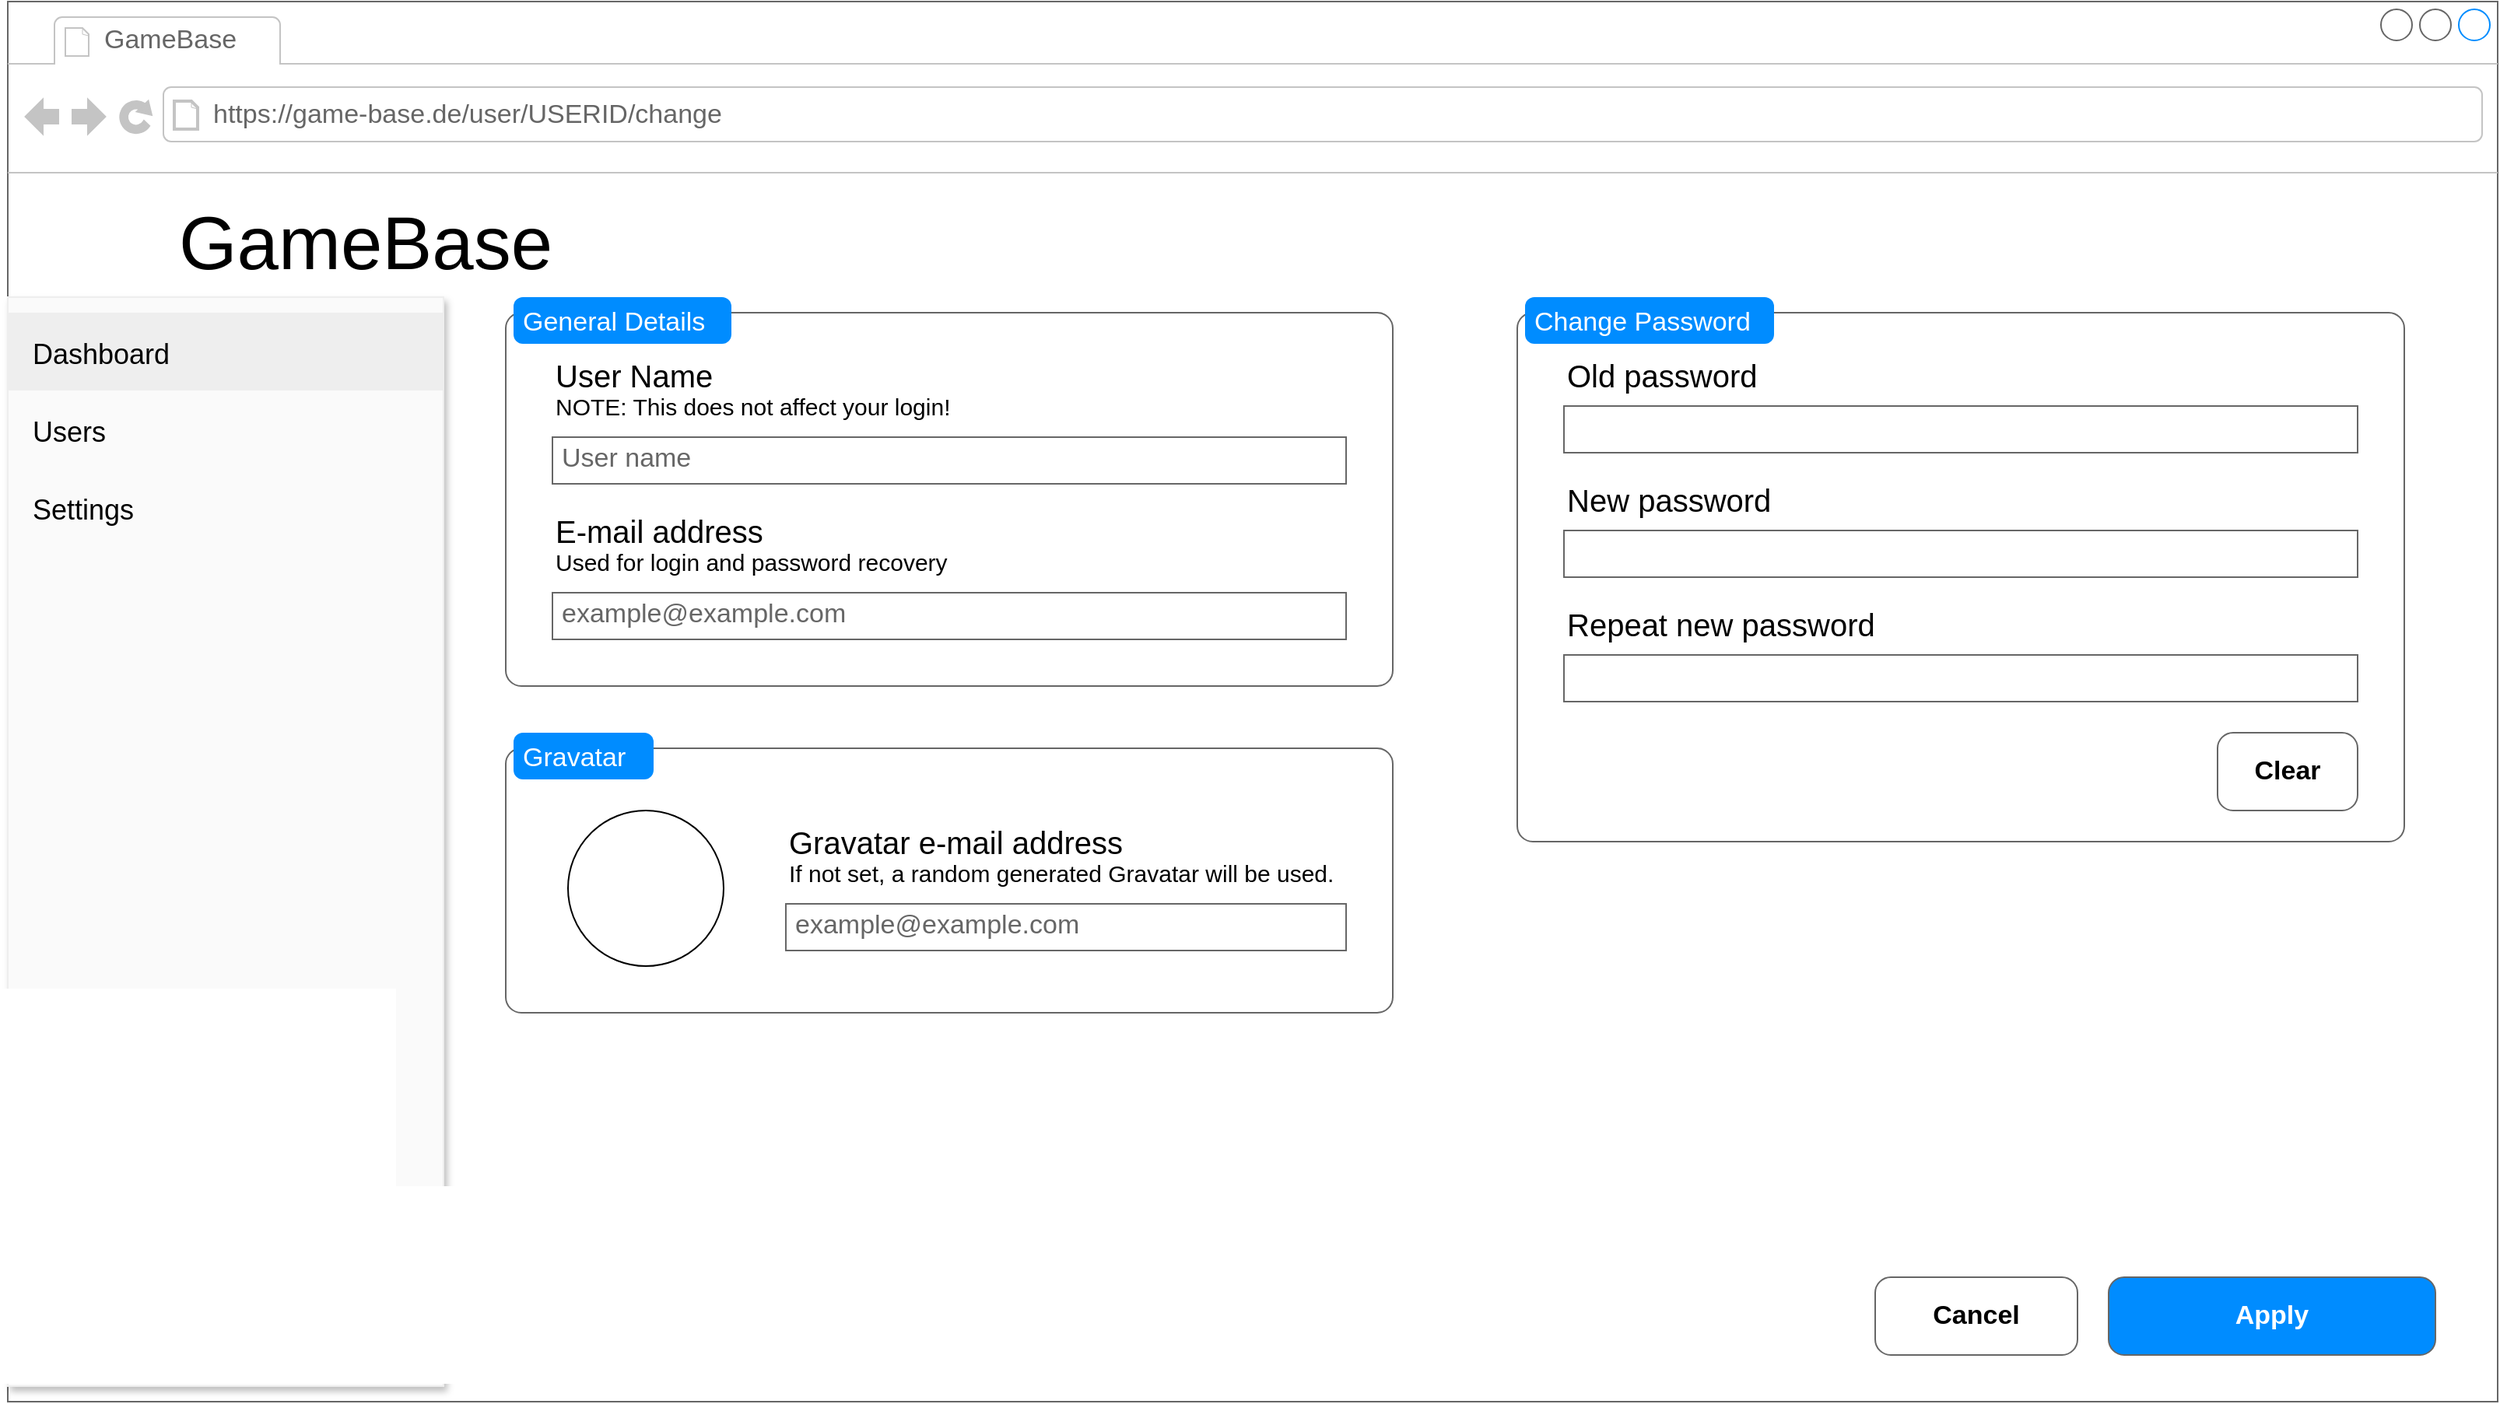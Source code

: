 <mxfile version="13.2.4" type="device"><diagram id="P2nICeyB83D_o3MBM88u" name="Page-1"><mxGraphModel dx="1678" dy="918" grid="1" gridSize="10" guides="1" tooltips="1" connect="1" arrows="1" fold="1" page="1" pageScale="1" pageWidth="1600" pageHeight="900" math="0" shadow="0"><root><mxCell id="0"/><mxCell id="1" parent="0"/><mxCell id="S4quQOPPdDlZg4Q4hK5h-4" value="" style="strokeWidth=1;shadow=0;dashed=0;align=center;html=1;shape=mxgraph.mockup.containers.browserWindow;rSize=0;strokeColor=#666666;strokeColor2=#008cff;strokeColor3=#c4c4c4;mainText=,;recursiveResize=0;fontSize=16;" parent="1" vertex="1"><mxGeometry width="1600" height="900" as="geometry"/></mxCell><mxCell id="S4quQOPPdDlZg4Q4hK5h-5" value="&lt;div&gt;GameBase&lt;/div&gt;" style="strokeWidth=1;shadow=0;dashed=0;align=center;html=1;shape=mxgraph.mockup.containers.anchor;fontSize=17;fontColor=#666666;align=left;" parent="S4quQOPPdDlZg4Q4hK5h-4" vertex="1"><mxGeometry x="60" y="12" width="220" height="26" as="geometry"/></mxCell><mxCell id="S4quQOPPdDlZg4Q4hK5h-6" value="https://game-base.de/user/USERID/change" style="strokeWidth=1;shadow=0;dashed=0;align=center;html=1;shape=mxgraph.mockup.containers.anchor;rSize=0;fontSize=17;fontColor=#666666;align=left;" parent="S4quQOPPdDlZg4Q4hK5h-4" vertex="1"><mxGeometry x="130" y="60" width="250" height="26" as="geometry"/></mxCell><mxCell id="S4quQOPPdDlZg4Q4hK5h-7" value="" style="shape=image;html=1;verticalAlign=top;verticalLabelPosition=bottom;labelBackgroundColor=#ffffff;imageAspect=0;aspect=fixed;image=https://cdn1.iconfinder.com/data/icons/material-core/18/menu-128.png" parent="S4quQOPPdDlZg4Q4hK5h-4" vertex="1"><mxGeometry x="30" y="130" width="50" height="50" as="geometry"/></mxCell><mxCell id="S4quQOPPdDlZg4Q4hK5h-8" value="GameBase" style="text;html=1;strokeColor=none;fillColor=none;align=center;verticalAlign=middle;whiteSpace=wrap;rounded=0;fontSize=48;" parent="S4quQOPPdDlZg4Q4hK5h-4" vertex="1"><mxGeometry x="210" y="145" width="40" height="20" as="geometry"/></mxCell><mxCell id="S4quQOPPdDlZg4Q4hK5h-14" value="" style="shape=rect;fillColor=#FAFAFA;strokeColor=#eeeeee;shadow=1;fontSize=52;" parent="S4quQOPPdDlZg4Q4hK5h-4" vertex="1"><mxGeometry y="190" width="280" height="700" as="geometry"/></mxCell><mxCell id="S4quQOPPdDlZg4Q4hK5h-15" value="Dashboard" style="text;fontSize=18;fontColor=#000000;align=left;spacing=16;fillColor=#eeeeee;verticalAlign=middle;resizeWidth=1;" parent="S4quQOPPdDlZg4Q4hK5h-14" vertex="1"><mxGeometry width="280" height="50" relative="1" as="geometry"><mxPoint y="10" as="offset"/></mxGeometry></mxCell><mxCell id="S4quQOPPdDlZg4Q4hK5h-16" value="Users" style="text;fontSize=18;fontColor=#000000;align=left;spacing=16;verticalAlign=middle;resizeWidth=1;" parent="S4quQOPPdDlZg4Q4hK5h-14" vertex="1"><mxGeometry width="280" height="50" relative="1" as="geometry"><mxPoint y="60" as="offset"/></mxGeometry></mxCell><mxCell id="S4quQOPPdDlZg4Q4hK5h-17" value="Settings" style="text;fontSize=18;fontColor=#000000;align=left;spacing=16;verticalAlign=middle;resizeWidth=1;" parent="S4quQOPPdDlZg4Q4hK5h-14" vertex="1"><mxGeometry width="280" height="50" relative="1" as="geometry"><mxPoint y="110" as="offset"/></mxGeometry></mxCell><mxCell id="S4quQOPPdDlZg4Q4hK5h-18" value="" style="shape=mxgraph.mockup.containers.marginRect;rectMarginTop=10;strokeColor=#666666;strokeWidth=1;dashed=0;rounded=1;arcSize=5;recursiveResize=0;fontSize=18;verticalAlign=top;" parent="S4quQOPPdDlZg4Q4hK5h-4" vertex="1"><mxGeometry x="320" y="190" width="570" height="250" as="geometry"/></mxCell><mxCell id="S4quQOPPdDlZg4Q4hK5h-19" value="General Details" style="shape=rect;strokeColor=none;fillColor=#008cff;strokeWidth=1;dashed=0;rounded=1;arcSize=20;fontColor=#ffffff;fontSize=17;spacing=2;spacingTop=-2;align=left;autosize=1;spacingLeft=4;resizeWidth=0;resizeHeight=0;perimeter=none;" parent="S4quQOPPdDlZg4Q4hK5h-18" vertex="1"><mxGeometry x="5" width="140" height="30" as="geometry"/></mxCell><mxCell id="S4quQOPPdDlZg4Q4hK5h-20" value="User name" style="strokeWidth=1;shadow=0;dashed=0;align=center;html=1;shape=mxgraph.mockup.text.textBox;fontColor=#666666;align=left;fontSize=17;spacingLeft=4;spacingTop=-3;strokeColor=#666666;mainText=" parent="S4quQOPPdDlZg4Q4hK5h-18" vertex="1"><mxGeometry x="30" y="90" width="510" height="30" as="geometry"/></mxCell><mxCell id="S4quQOPPdDlZg4Q4hK5h-21" value="&lt;div&gt;User Name&lt;/div&gt;" style="text;html=1;strokeColor=none;fillColor=none;align=left;verticalAlign=middle;whiteSpace=wrap;rounded=0;fontSize=20;" parent="S4quQOPPdDlZg4Q4hK5h-18" vertex="1"><mxGeometry x="30" y="40" width="130" height="20" as="geometry"/></mxCell><mxCell id="S4quQOPPdDlZg4Q4hK5h-22" value="NOTE: This does not affect your login!" style="text;html=1;strokeColor=none;fillColor=none;align=left;verticalAlign=middle;whiteSpace=wrap;rounded=0;fontSize=15;" parent="S4quQOPPdDlZg4Q4hK5h-18" vertex="1"><mxGeometry x="30" y="60" width="530" height="20" as="geometry"/></mxCell><mxCell id="S4quQOPPdDlZg4Q4hK5h-23" value="E-mail address" style="text;html=1;strokeColor=none;fillColor=none;align=left;verticalAlign=middle;whiteSpace=wrap;rounded=0;fontSize=20;" parent="S4quQOPPdDlZg4Q4hK5h-18" vertex="1"><mxGeometry x="30" y="140" width="200" height="20" as="geometry"/></mxCell><mxCell id="S4quQOPPdDlZg4Q4hK5h-24" value="Used for login and password recovery" style="text;html=1;strokeColor=none;fillColor=none;align=left;verticalAlign=middle;whiteSpace=wrap;rounded=0;fontSize=15;" parent="S4quQOPPdDlZg4Q4hK5h-18" vertex="1"><mxGeometry x="30" y="160" width="530" height="20" as="geometry"/></mxCell><mxCell id="dIKEwXXNGxkSG6s1EXAt-9" value="example@example.com" style="strokeWidth=1;shadow=0;dashed=0;align=center;html=1;shape=mxgraph.mockup.text.textBox;fontColor=#666666;align=left;fontSize=17;spacingLeft=4;spacingTop=-3;strokeColor=#666666;mainText=" vertex="1" parent="S4quQOPPdDlZg4Q4hK5h-18"><mxGeometry x="30" y="190" width="510" height="30" as="geometry"/></mxCell><mxCell id="S4quQOPPdDlZg4Q4hK5h-55" value="Apply" style="strokeWidth=1;shadow=0;dashed=0;align=center;html=1;shape=mxgraph.mockup.buttons.button;strokeColor=#666666;fontColor=#ffffff;mainText=;buttonStyle=round;fontSize=17;fontStyle=1;fillColor=#008cff;whiteSpace=wrap;" parent="S4quQOPPdDlZg4Q4hK5h-4" vertex="1"><mxGeometry x="1350" y="820" width="210" height="50" as="geometry"/></mxCell><mxCell id="S4quQOPPdDlZg4Q4hK5h-56" value="Cancel" style="strokeWidth=1;shadow=0;dashed=0;align=center;html=1;shape=mxgraph.mockup.buttons.button;strokeColor=#666666;fontColor=#000000;mainText=;buttonStyle=round;fontSize=17;fontStyle=1;fillColor=none;whiteSpace=wrap;" parent="S4quQOPPdDlZg4Q4hK5h-4" vertex="1"><mxGeometry x="1200" y="820" width="130" height="50" as="geometry"/></mxCell><mxCell id="dIKEwXXNGxkSG6s1EXAt-1" value="" style="shape=mxgraph.mockup.containers.marginRect;rectMarginTop=10;strokeColor=#666666;strokeWidth=1;dashed=0;rounded=1;arcSize=5;recursiveResize=0;fontSize=18;verticalAlign=top;" vertex="1" parent="S4quQOPPdDlZg4Q4hK5h-4"><mxGeometry x="970" y="190" width="570" height="350" as="geometry"/></mxCell><mxCell id="dIKEwXXNGxkSG6s1EXAt-2" value="Change Password" style="shape=rect;strokeColor=none;fillColor=#008cff;strokeWidth=1;dashed=0;rounded=1;arcSize=20;fontColor=#ffffff;fontSize=17;spacing=2;spacingTop=-2;align=left;autosize=1;spacingLeft=4;resizeWidth=0;resizeHeight=0;perimeter=none;" vertex="1" parent="dIKEwXXNGxkSG6s1EXAt-1"><mxGeometry x="5" width="160" height="30" as="geometry"/></mxCell><mxCell id="dIKEwXXNGxkSG6s1EXAt-3" value="" style="strokeWidth=1;shadow=0;dashed=0;align=center;html=1;shape=mxgraph.mockup.text.textBox;fontColor=#666666;align=left;fontSize=17;spacingLeft=4;spacingTop=-3;strokeColor=#666666;mainText=" vertex="1" parent="dIKEwXXNGxkSG6s1EXAt-1"><mxGeometry x="30" y="70" width="510" height="30" as="geometry"/></mxCell><mxCell id="dIKEwXXNGxkSG6s1EXAt-4" value="Old password" style="text;html=1;strokeColor=none;fillColor=none;align=left;verticalAlign=middle;whiteSpace=wrap;rounded=0;fontSize=20;" vertex="1" parent="dIKEwXXNGxkSG6s1EXAt-1"><mxGeometry x="30" y="40" width="130" height="20" as="geometry"/></mxCell><mxCell id="dIKEwXXNGxkSG6s1EXAt-6" value="New password" style="text;html=1;strokeColor=none;fillColor=none;align=left;verticalAlign=middle;whiteSpace=wrap;rounded=0;fontSize=20;" vertex="1" parent="dIKEwXXNGxkSG6s1EXAt-1"><mxGeometry x="30" y="120" width="200" height="20" as="geometry"/></mxCell><mxCell id="dIKEwXXNGxkSG6s1EXAt-10" value="" style="strokeWidth=1;shadow=0;dashed=0;align=center;html=1;shape=mxgraph.mockup.text.textBox;fontColor=#666666;align=left;fontSize=17;spacingLeft=4;spacingTop=-3;strokeColor=#666666;mainText=" vertex="1" parent="dIKEwXXNGxkSG6s1EXAt-1"><mxGeometry x="30" y="150" width="510" height="30" as="geometry"/></mxCell><mxCell id="dIKEwXXNGxkSG6s1EXAt-11" value="" style="strokeWidth=1;shadow=0;dashed=0;align=center;html=1;shape=mxgraph.mockup.text.textBox;fontColor=#666666;align=left;fontSize=17;spacingLeft=4;spacingTop=-3;strokeColor=#666666;mainText=" vertex="1" parent="dIKEwXXNGxkSG6s1EXAt-1"><mxGeometry x="30" y="230" width="510" height="30" as="geometry"/></mxCell><mxCell id="dIKEwXXNGxkSG6s1EXAt-12" value="Repeat new password" style="text;html=1;strokeColor=none;fillColor=none;align=left;verticalAlign=middle;whiteSpace=wrap;rounded=0;fontSize=20;" vertex="1" parent="dIKEwXXNGxkSG6s1EXAt-1"><mxGeometry x="30" y="200" width="200" height="20" as="geometry"/></mxCell><mxCell id="dIKEwXXNGxkSG6s1EXAt-15" value="Clear" style="strokeWidth=1;shadow=0;dashed=0;align=center;html=1;shape=mxgraph.mockup.buttons.button;strokeColor=#666666;fontColor=#000000;mainText=;buttonStyle=round;fontSize=17;fontStyle=1;fillColor=none;whiteSpace=wrap;" vertex="1" parent="dIKEwXXNGxkSG6s1EXAt-1"><mxGeometry x="450" y="280" width="90" height="50" as="geometry"/></mxCell><mxCell id="dIKEwXXNGxkSG6s1EXAt-16" value="" style="shape=mxgraph.mockup.containers.marginRect;rectMarginTop=10;strokeColor=#666666;strokeWidth=1;dashed=0;rounded=1;arcSize=5;recursiveResize=0;fontSize=18;verticalAlign=top;" vertex="1" parent="S4quQOPPdDlZg4Q4hK5h-4"><mxGeometry x="320" y="470" width="570" height="180" as="geometry"/></mxCell><mxCell id="dIKEwXXNGxkSG6s1EXAt-17" value="Gravatar" style="shape=rect;strokeColor=none;fillColor=#008cff;strokeWidth=1;dashed=0;rounded=1;arcSize=20;fontColor=#ffffff;fontSize=17;spacing=2;spacingTop=-2;align=left;autosize=1;spacingLeft=4;resizeWidth=0;resizeHeight=0;perimeter=none;" vertex="1" parent="dIKEwXXNGxkSG6s1EXAt-16"><mxGeometry x="5" width="90" height="30" as="geometry"/></mxCell><mxCell id="dIKEwXXNGxkSG6s1EXAt-19" value="Gravatar e-mail address" style="text;html=1;strokeColor=none;fillColor=none;align=left;verticalAlign=middle;whiteSpace=wrap;rounded=0;fontSize=20;" vertex="1" parent="dIKEwXXNGxkSG6s1EXAt-16"><mxGeometry x="180" y="60" width="360" height="20" as="geometry"/></mxCell><mxCell id="dIKEwXXNGxkSG6s1EXAt-20" value="If not set, a random generated Gravatar will be used." style="text;html=1;strokeColor=none;fillColor=none;align=left;verticalAlign=middle;whiteSpace=wrap;rounded=0;fontSize=15;" vertex="1" parent="dIKEwXXNGxkSG6s1EXAt-16"><mxGeometry x="180" y="80" width="380" height="20" as="geometry"/></mxCell><mxCell id="dIKEwXXNGxkSG6s1EXAt-23" value="example@example.com" style="strokeWidth=1;shadow=0;dashed=0;align=center;html=1;shape=mxgraph.mockup.text.textBox;fontColor=#666666;align=left;fontSize=17;spacingLeft=4;spacingTop=-3;strokeColor=#666666;mainText=" vertex="1" parent="dIKEwXXNGxkSG6s1EXAt-16"><mxGeometry x="180" y="110" width="360" height="30" as="geometry"/></mxCell><mxCell id="dIKEwXXNGxkSG6s1EXAt-25" value="" style="ellipse;whiteSpace=wrap;html=1;aspect=fixed;" vertex="1" parent="dIKEwXXNGxkSG6s1EXAt-16"><mxGeometry x="40" y="50" width="100" height="100" as="geometry"/></mxCell><mxCell id="dIKEwXXNGxkSG6s1EXAt-24" value="" style="shape=image;html=1;verticalAlign=top;verticalLabelPosition=bottom;labelBackgroundColor=#ffffff;imageAspect=0;aspect=fixed;image=https://cdn3.iconfinder.com/data/icons/streamline-icon-set-free-pack/48/Streamline-44-128.png" vertex="1" parent="dIKEwXXNGxkSG6s1EXAt-16"><mxGeometry x="67.5" y="77.5" width="45" height="45" as="geometry"/></mxCell></root></mxGraphModel></diagram></mxfile>